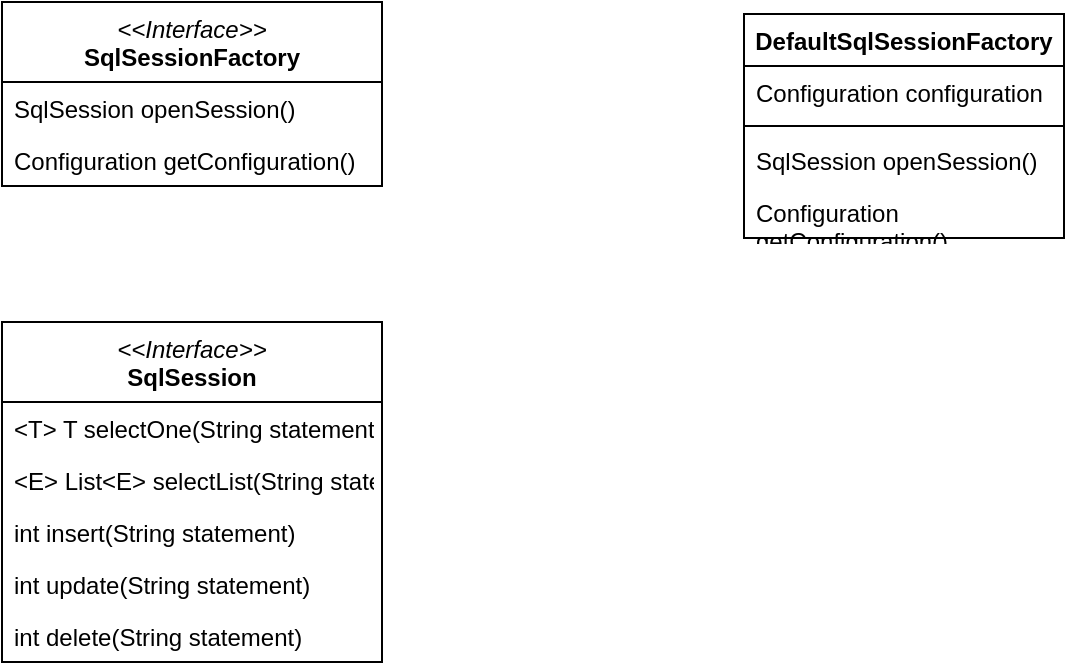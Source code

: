 <mxfile version="24.8.9">
  <diagram id="C5RBs43oDa-KdzZeNtuy" name="Page-1">
    <mxGraphModel dx="1900" dy="1955" grid="1" gridSize="10" guides="1" tooltips="1" connect="1" arrows="1" fold="1" page="1" pageScale="1" pageWidth="827" pageHeight="1169" math="0" shadow="0">
      <root>
        <mxCell id="WIyWlLk6GJQsqaUBKTNV-0" />
        <mxCell id="WIyWlLk6GJQsqaUBKTNV-1" parent="WIyWlLk6GJQsqaUBKTNV-0" />
        <mxCell id="F0FeiLq2FYH-WxSNT5M0-0" value="&lt;i style=&quot;font-weight: 400;&quot;&gt;&amp;lt;&amp;lt;Interface&amp;gt;&amp;gt;&lt;/i&gt;&lt;br style=&quot;font-weight: 400;&quot;&gt;SqlSessionFactory" style="swimlane;fontStyle=1;align=center;verticalAlign=top;childLayout=stackLayout;horizontal=1;startSize=40;horizontalStack=0;resizeParent=1;resizeParentMax=0;resizeLast=0;collapsible=1;marginBottom=0;whiteSpace=wrap;html=1;" vertex="1" parent="WIyWlLk6GJQsqaUBKTNV-1">
          <mxGeometry x="-670" y="-1060" width="190" height="92" as="geometry" />
        </mxCell>
        <mxCell id="F0FeiLq2FYH-WxSNT5M0-1" value="SqlSession openSession()" style="text;strokeColor=none;fillColor=none;align=left;verticalAlign=top;spacingLeft=4;spacingRight=4;overflow=hidden;rotatable=0;points=[[0,0.5],[1,0.5]];portConstraint=eastwest;html=1;" vertex="1" parent="F0FeiLq2FYH-WxSNT5M0-0">
          <mxGeometry y="40" width="190" height="26" as="geometry" />
        </mxCell>
        <mxCell id="F0FeiLq2FYH-WxSNT5M0-2" value="Configuration getConfiguration()" style="text;strokeColor=none;fillColor=none;align=left;verticalAlign=top;spacingLeft=4;spacingRight=4;overflow=hidden;rotatable=0;points=[[0,0.5],[1,0.5]];portConstraint=eastwest;html=1;" vertex="1" parent="F0FeiLq2FYH-WxSNT5M0-0">
          <mxGeometry y="66" width="190" height="26" as="geometry" />
        </mxCell>
        <mxCell id="F0FeiLq2FYH-WxSNT5M0-12" value="DefaultSqlSessionFactory" style="swimlane;fontStyle=1;align=center;verticalAlign=top;childLayout=stackLayout;horizontal=1;startSize=26;horizontalStack=0;resizeParent=1;resizeParentMax=0;resizeLast=0;collapsible=1;marginBottom=0;whiteSpace=wrap;html=1;spacingLeft=4;spacingRight=4;fontFamily=Helvetica;fontSize=12;fontColor=default;fillColor=none;gradientColor=none;" vertex="1" parent="WIyWlLk6GJQsqaUBKTNV-1">
          <mxGeometry x="-299" y="-1054" width="160" height="112" as="geometry" />
        </mxCell>
        <mxCell id="F0FeiLq2FYH-WxSNT5M0-13" value="&lt;div&gt;Configuration configuration&lt;/div&gt;&lt;div&gt;&lt;br&gt;&lt;/div&gt;" style="text;strokeColor=none;fillColor=none;align=left;verticalAlign=top;spacingLeft=4;spacingRight=4;overflow=hidden;rotatable=0;points=[[0,0.5],[1,0.5]];portConstraint=eastwest;whiteSpace=wrap;html=1;fontFamily=Helvetica;fontSize=12;fontColor=default;" vertex="1" parent="F0FeiLq2FYH-WxSNT5M0-12">
          <mxGeometry y="26" width="160" height="26" as="geometry" />
        </mxCell>
        <mxCell id="F0FeiLq2FYH-WxSNT5M0-14" value="" style="line;strokeWidth=1;fillColor=none;align=left;verticalAlign=middle;spacingTop=-1;spacingLeft=3;spacingRight=3;rotatable=0;labelPosition=right;points=[];portConstraint=eastwest;strokeColor=inherit;fontFamily=Helvetica;fontSize=12;fontColor=default;" vertex="1" parent="F0FeiLq2FYH-WxSNT5M0-12">
          <mxGeometry y="52" width="160" height="8" as="geometry" />
        </mxCell>
        <mxCell id="F0FeiLq2FYH-WxSNT5M0-15" value="&lt;span style=&quot;text-wrap-mode: nowrap;&quot;&gt;SqlSession openSession()&lt;/span&gt;" style="text;strokeColor=none;fillColor=none;align=left;verticalAlign=top;spacingLeft=4;spacingRight=4;overflow=hidden;rotatable=0;points=[[0,0.5],[1,0.5]];portConstraint=eastwest;whiteSpace=wrap;html=1;fontFamily=Helvetica;fontSize=12;fontColor=default;" vertex="1" parent="F0FeiLq2FYH-WxSNT5M0-12">
          <mxGeometry y="60" width="160" height="26" as="geometry" />
        </mxCell>
        <mxCell id="F0FeiLq2FYH-WxSNT5M0-16" value="&lt;span style=&quot;text-wrap-mode: nowrap;&quot;&gt;Configuration getConfiguration()&lt;/span&gt;" style="text;strokeColor=none;fillColor=none;align=left;verticalAlign=top;spacingLeft=4;spacingRight=4;overflow=hidden;rotatable=0;points=[[0,0.5],[1,0.5]];portConstraint=eastwest;whiteSpace=wrap;html=1;fontFamily=Helvetica;fontSize=12;fontColor=default;" vertex="1" parent="F0FeiLq2FYH-WxSNT5M0-12">
          <mxGeometry y="86" width="160" height="26" as="geometry" />
        </mxCell>
        <mxCell id="F0FeiLq2FYH-WxSNT5M0-17" value="&lt;i style=&quot;font-weight: 400;&quot;&gt;&amp;lt;&amp;lt;Interface&amp;gt;&amp;gt;&lt;/i&gt;&lt;br style=&quot;font-weight: 400;&quot;&gt;SqlSession" style="swimlane;fontStyle=1;align=center;verticalAlign=top;childLayout=stackLayout;horizontal=1;startSize=40;horizontalStack=0;resizeParent=1;resizeParentMax=0;resizeLast=0;collapsible=1;marginBottom=0;whiteSpace=wrap;html=1;" vertex="1" parent="WIyWlLk6GJQsqaUBKTNV-1">
          <mxGeometry x="-670" y="-900" width="190" height="170" as="geometry" />
        </mxCell>
        <mxCell id="F0FeiLq2FYH-WxSNT5M0-18" value="&amp;lt;T&amp;gt; T selectOne(String statement)" style="text;strokeColor=none;fillColor=none;align=left;verticalAlign=top;spacingLeft=4;spacingRight=4;overflow=hidden;rotatable=0;points=[[0,0.5],[1,0.5]];portConstraint=eastwest;html=1;" vertex="1" parent="F0FeiLq2FYH-WxSNT5M0-17">
          <mxGeometry y="40" width="190" height="26" as="geometry" />
        </mxCell>
        <mxCell id="F0FeiLq2FYH-WxSNT5M0-19" value="&lt;div&gt;&amp;lt;E&amp;gt; List&amp;lt;E&amp;gt; selectList(String statement)&amp;nbsp;&lt;/div&gt;&lt;div&gt;&lt;br&gt;&lt;/div&gt;" style="text;strokeColor=none;fillColor=none;align=left;verticalAlign=top;spacingLeft=4;spacingRight=4;overflow=hidden;rotatable=0;points=[[0,0.5],[1,0.5]];portConstraint=eastwest;html=1;" vertex="1" parent="F0FeiLq2FYH-WxSNT5M0-17">
          <mxGeometry y="66" width="190" height="26" as="geometry" />
        </mxCell>
        <mxCell id="F0FeiLq2FYH-WxSNT5M0-20" value="int insert(String statement)" style="text;strokeColor=none;fillColor=none;align=left;verticalAlign=top;spacingLeft=4;spacingRight=4;overflow=hidden;rotatable=0;points=[[0,0.5],[1,0.5]];portConstraint=eastwest;html=1;" vertex="1" parent="F0FeiLq2FYH-WxSNT5M0-17">
          <mxGeometry y="92" width="190" height="26" as="geometry" />
        </mxCell>
        <mxCell id="F0FeiLq2FYH-WxSNT5M0-23" value="int update(String statement)" style="text;strokeColor=none;fillColor=none;align=left;verticalAlign=top;spacingLeft=4;spacingRight=4;overflow=hidden;rotatable=0;points=[[0,0.5],[1,0.5]];portConstraint=eastwest;html=1;" vertex="1" parent="F0FeiLq2FYH-WxSNT5M0-17">
          <mxGeometry y="118" width="190" height="26" as="geometry" />
        </mxCell>
        <mxCell id="F0FeiLq2FYH-WxSNT5M0-24" value="int delete(String statement)" style="text;strokeColor=none;fillColor=none;align=left;verticalAlign=top;spacingLeft=4;spacingRight=4;overflow=hidden;rotatable=0;points=[[0,0.5],[1,0.5]];portConstraint=eastwest;html=1;" vertex="1" parent="F0FeiLq2FYH-WxSNT5M0-17">
          <mxGeometry y="144" width="190" height="26" as="geometry" />
        </mxCell>
      </root>
    </mxGraphModel>
  </diagram>
</mxfile>
